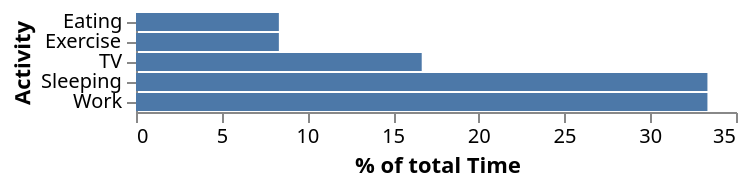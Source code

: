 {
    "$schema": "https://vega.github.io/schema/vega-lite/v2.json",
    "description": "A bar graph showing what activites consume what percentage of the day.",
    "width": 300,
    "height": 50,
    "data": {
        "values": [
            { "Activity": "Sleeping", "Time": 8 }, { "Activity": "Eating", "Time": 2 },
            { "Activity": "TV", "Time": 4 }, { "Activity": "Work", "Time": 8 },
            { "Activity": "Exercise", "Time": 2 }
        ]
    },
    "transform": [{
            "window": [{
                "op": "sum",
                "field": "Time",
                "as": "TotalTime"
            }],
            "frame": [null, null]
        },
        {
            "calculate": "datum.Time/datum.TotalTime * 100",
            "as": "PercentOfTotal"
        }
    ],
    "mark": { "type": "bar", "clip": true },
    "encoding": {
        "y": {
            "field": "Activity",
            "type": "nominal",
            "scale": { "rangeStep": 12 },
            "axis": { "title": "Activity" },
            "sort": { "field": "PercentOfTotal", "order": "ascending" }
        },
        "x": {
            "field": "PercentOfTotal",
            "type": "quantitative",
            "axis": { "title": "% of total Time", "grid": false }
        }
    },
    "config": {
        "view": { "stroke": "transparent" },
        "axis": { "domainWidth": 1 }
    }
}